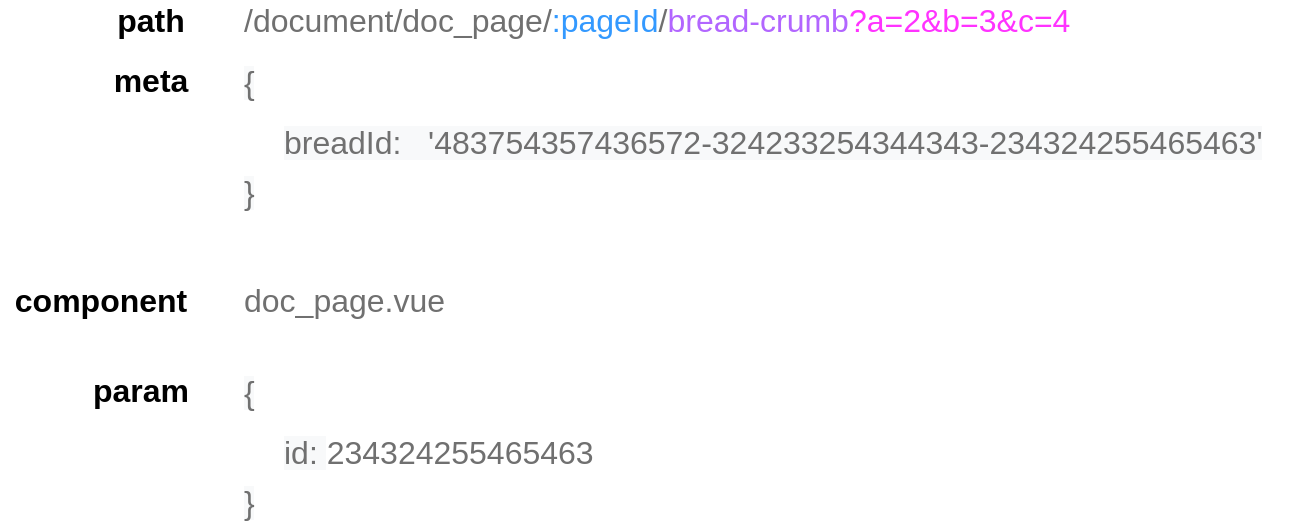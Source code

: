 <mxfile version="14.1.8" type="github">
  <diagram id="ClVdLuZeO7hKk8MF8aoa" name="第 1 页">
    <mxGraphModel dx="1507" dy="715" grid="1" gridSize="10" guides="1" tooltips="1" connect="1" arrows="1" fold="1" page="1" pageScale="1" pageWidth="827" pageHeight="1169" math="0" shadow="0">
      <root>
        <mxCell id="0" />
        <mxCell id="1" parent="0" />
        <mxCell id="kdWx9FdOF3ZPmJTh41ik-1" value="&lt;font color=&quot;#707070&quot;&gt;/document/doc_page/&lt;/font&gt;&lt;font color=&quot;#3399ff&quot;&gt;:pageId&lt;/font&gt;&lt;font color=&quot;#707070&quot;&gt;/&lt;/font&gt;&lt;font color=&quot;#b266ff&quot;&gt;bread-crumb&lt;/font&gt;&lt;font color=&quot;#ff33ff&quot;&gt;?a=2&amp;amp;b=3&amp;amp;c=4&lt;/font&gt;" style="text;html=1;resizable=0;autosize=1;align=left;verticalAlign=middle;points=[];fillColor=none;strokeColor=none;rounded=0;fontSize=16;" vertex="1" parent="1">
          <mxGeometry x="130" y="70" width="430" height="20" as="geometry" />
        </mxCell>
        <mxCell id="kdWx9FdOF3ZPmJTh41ik-2" value="&lt;font&gt;path&lt;/font&gt;" style="text;html=1;resizable=0;autosize=1;align=center;verticalAlign=middle;points=[];fillColor=none;strokeColor=none;rounded=0;fontSize=16;fontStyle=1;" vertex="1" parent="1">
          <mxGeometry x="60" y="70" width="50" height="20" as="geometry" />
        </mxCell>
        <mxCell id="kdWx9FdOF3ZPmJTh41ik-3" value="&lt;font&gt;meta&lt;/font&gt;" style="text;html=1;resizable=0;autosize=1;align=center;verticalAlign=middle;points=[];fillColor=none;strokeColor=none;rounded=0;fontSize=16;fontStyle=1;" vertex="1" parent="1">
          <mxGeometry x="60" y="100" width="50" height="20" as="geometry" />
        </mxCell>
        <mxCell id="kdWx9FdOF3ZPmJTh41ik-4" value="&lt;meta charset=&quot;utf-8&quot;&gt;&lt;span style=&quot;color: rgb(112, 112, 112); font-family: helvetica; font-size: 16px; font-style: normal; font-weight: 400; letter-spacing: normal; text-indent: 0px; text-transform: none; word-spacing: 0px; background-color: rgb(248, 249, 250); display: inline; float: none;&quot;&gt;{&lt;/span&gt;" style="text;whiteSpace=wrap;html=1;fontSize=16;fontColor=#000000;align=left;" vertex="1" parent="1">
          <mxGeometry x="130" y="95" width="30" height="30" as="geometry" />
        </mxCell>
        <mxCell id="kdWx9FdOF3ZPmJTh41ik-5" value="&lt;span style=&quot;color: rgb(112, 112, 112); font-family: helvetica; font-size: 16px; font-style: normal; font-weight: 400; letter-spacing: normal; text-indent: 0px; text-transform: none; word-spacing: 0px; background-color: rgb(248, 249, 250); display: inline; float: none;&quot;&gt;breadId:&amp;nbsp; &amp;nbsp;&#39;483754357436572-324233254344343-234324255465463&#39;&lt;/span&gt;" style="text;whiteSpace=wrap;html=1;fontSize=16;fontColor=#000000;align=left;" vertex="1" parent="1">
          <mxGeometry x="150" y="125" width="510" height="30" as="geometry" />
        </mxCell>
        <mxCell id="kdWx9FdOF3ZPmJTh41ik-6" value="&lt;meta charset=&quot;utf-8&quot;&gt;&lt;span style=&quot;color: rgb(112, 112, 112); font-family: helvetica; font-size: 16px; font-style: normal; font-weight: 400; letter-spacing: normal; text-indent: 0px; text-transform: none; word-spacing: 0px; background-color: rgb(248, 249, 250); display: inline; float: none;&quot;&gt;}&lt;/span&gt;" style="text;whiteSpace=wrap;html=1;fontSize=16;fontColor=#000000;align=left;" vertex="1" parent="1">
          <mxGeometry x="130" y="150" width="30" height="30" as="geometry" />
        </mxCell>
        <mxCell id="kdWx9FdOF3ZPmJTh41ik-7" value="&lt;font&gt;component&lt;/font&gt;" style="text;html=1;resizable=0;autosize=1;align=center;verticalAlign=middle;points=[];fillColor=none;strokeColor=none;rounded=0;fontSize=16;fontStyle=1;" vertex="1" parent="1">
          <mxGeometry x="10" y="210" width="100" height="20" as="geometry" />
        </mxCell>
        <mxCell id="kdWx9FdOF3ZPmJTh41ik-8" value="&lt;font color=&quot;#707070&quot;&gt;doc_page.vue&lt;/font&gt;" style="text;html=1;resizable=0;autosize=1;align=left;verticalAlign=middle;points=[];fillColor=none;strokeColor=none;rounded=0;fontSize=16;" vertex="1" parent="1">
          <mxGeometry x="130" y="210" width="120" height="20" as="geometry" />
        </mxCell>
        <mxCell id="kdWx9FdOF3ZPmJTh41ik-9" value="&lt;font&gt;param&lt;/font&gt;" style="text;html=1;resizable=0;autosize=1;align=center;verticalAlign=middle;points=[];fillColor=none;strokeColor=none;rounded=0;fontSize=16;fontStyle=1;" vertex="1" parent="1">
          <mxGeometry x="50" y="255" width="60" height="20" as="geometry" />
        </mxCell>
        <mxCell id="kdWx9FdOF3ZPmJTh41ik-10" value="&lt;meta charset=&quot;utf-8&quot;&gt;&lt;span style=&quot;color: rgb(112, 112, 112); font-family: helvetica; font-size: 16px; font-style: normal; font-weight: 400; letter-spacing: normal; text-indent: 0px; text-transform: none; word-spacing: 0px; background-color: rgb(248, 249, 250); display: inline; float: none;&quot;&gt;{&lt;/span&gt;" style="text;whiteSpace=wrap;html=1;fontSize=16;fontColor=#000000;align=left;" vertex="1" parent="1">
          <mxGeometry x="130" y="250" width="30" height="30" as="geometry" />
        </mxCell>
        <mxCell id="kdWx9FdOF3ZPmJTh41ik-11" value="&lt;span style=&quot;color: rgb(112 , 112 , 112) ; font-family: &amp;#34;helvetica&amp;#34; ; font-size: 16px ; font-style: normal ; font-weight: 400 ; letter-spacing: normal ; text-indent: 0px ; text-transform: none ; word-spacing: 0px ; background-color: rgb(248 , 249 , 250) ; display: inline ; float: none&quot;&gt;id:&amp;nbsp;&lt;/span&gt;&lt;span style=&quot;color: rgb(112 , 112 , 112) ; font-family: &amp;#34;helvetica&amp;#34;&quot;&gt;234324255465463&lt;/span&gt;" style="text;whiteSpace=wrap;html=1;fontSize=16;fontColor=#000000;align=left;" vertex="1" parent="1">
          <mxGeometry x="150" y="280" width="510" height="30" as="geometry" />
        </mxCell>
        <mxCell id="kdWx9FdOF3ZPmJTh41ik-12" value="&lt;meta charset=&quot;utf-8&quot;&gt;&lt;span style=&quot;color: rgb(112, 112, 112); font-family: helvetica; font-size: 16px; font-style: normal; font-weight: 400; letter-spacing: normal; text-indent: 0px; text-transform: none; word-spacing: 0px; background-color: rgb(248, 249, 250); display: inline; float: none;&quot;&gt;}&lt;/span&gt;" style="text;whiteSpace=wrap;html=1;fontSize=16;fontColor=#000000;align=left;" vertex="1" parent="1">
          <mxGeometry x="130" y="305" width="30" height="30" as="geometry" />
        </mxCell>
      </root>
    </mxGraphModel>
  </diagram>
</mxfile>
